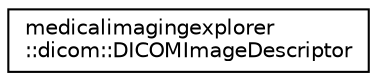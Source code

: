 digraph "Graphical Class Hierarchy"
{
 // LATEX_PDF_SIZE
  edge [fontname="Helvetica",fontsize="10",labelfontname="Helvetica",labelfontsize="10"];
  node [fontname="Helvetica",fontsize="10",shape=record];
  rankdir="LR";
  Node0 [label="medicalimagingexplorer\l::dicom::DICOMImageDescriptor",height=0.2,width=0.4,color="black", fillcolor="white", style="filled",URL="$d9/d24/structmedicalimagingexplorer_1_1dicom_1_1DICOMImageDescriptor.html",tooltip=" "];
}

